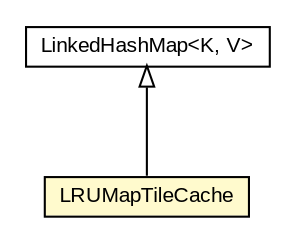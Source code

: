 #!/usr/local/bin/dot
#
# Class diagram 
# Generated by UMLGraph version R5_6-24-gf6e263 (http://www.umlgraph.org/)
#

digraph G {
	edge [fontname="arial",fontsize=10,labelfontname="arial",labelfontsize=10];
	node [fontname="arial",fontsize=10,shape=plaintext];
	nodesep=0.25;
	ranksep=0.5;
	// org.osmdroid.tileprovider.LRUMapTileCache
	c15818 [label=<<table title="org.osmdroid.tileprovider.LRUMapTileCache" border="0" cellborder="1" cellspacing="0" cellpadding="2" port="p" bgcolor="lemonChiffon" href="./LRUMapTileCache.html">
		<tr><td><table border="0" cellspacing="0" cellpadding="1">
<tr><td align="center" balign="center"> LRUMapTileCache </td></tr>
		</table></td></tr>
		</table>>, URL="./LRUMapTileCache.html", fontname="arial", fontcolor="black", fontsize=10.0];
	//org.osmdroid.tileprovider.LRUMapTileCache extends java.util.LinkedHashMap<org.osmdroid.tileprovider.MapTile, Drawable>
	c15966:p -> c15818:p [dir=back,arrowtail=empty];
	// java.util.LinkedHashMap<K, V>
	c15966 [label=<<table title="java.util.LinkedHashMap" border="0" cellborder="1" cellspacing="0" cellpadding="2" port="p" href="http://java.sun.com/j2se/1.4.2/docs/api/java/util/LinkedHashMap.html">
		<tr><td><table border="0" cellspacing="0" cellpadding="1">
<tr><td align="center" balign="center"> LinkedHashMap&lt;K, V&gt; </td></tr>
		</table></td></tr>
		</table>>, URL="http://java.sun.com/j2se/1.4.2/docs/api/java/util/LinkedHashMap.html", fontname="arial", fontcolor="black", fontsize=10.0];
}

